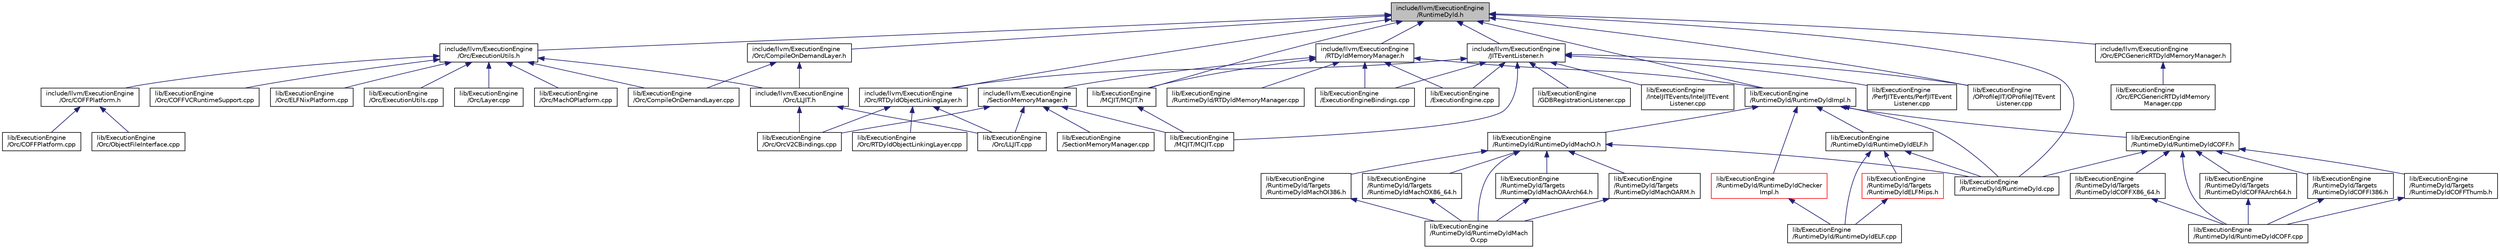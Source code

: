 digraph "include/llvm/ExecutionEngine/RuntimeDyld.h"
{
 // LATEX_PDF_SIZE
  bgcolor="transparent";
  edge [fontname="Helvetica",fontsize="10",labelfontname="Helvetica",labelfontsize="10"];
  node [fontname="Helvetica",fontsize="10",shape=record];
  Node1 [label="include/llvm/ExecutionEngine\l/RuntimeDyld.h",height=0.2,width=0.4,color="black", fillcolor="grey75", style="filled", fontcolor="black",tooltip=" "];
  Node1 -> Node2 [dir="back",color="midnightblue",fontsize="10",style="solid",fontname="Helvetica"];
  Node2 [label="include/llvm/ExecutionEngine\l/JITEventListener.h",height=0.2,width=0.4,color="black",URL="$JITEventListener_8h.html",tooltip=" "];
  Node2 -> Node3 [dir="back",color="midnightblue",fontsize="10",style="solid",fontname="Helvetica"];
  Node3 [label="include/llvm/ExecutionEngine\l/Orc/RTDyldObjectLinkingLayer.h",height=0.2,width=0.4,color="black",URL="$RTDyldObjectLinkingLayer_8h.html",tooltip=" "];
  Node3 -> Node4 [dir="back",color="midnightblue",fontsize="10",style="solid",fontname="Helvetica"];
  Node4 [label="lib/ExecutionEngine\l/Orc/LLJIT.cpp",height=0.2,width=0.4,color="black",URL="$LLJIT_8cpp.html",tooltip=" "];
  Node3 -> Node5 [dir="back",color="midnightblue",fontsize="10",style="solid",fontname="Helvetica"];
  Node5 [label="lib/ExecutionEngine\l/Orc/OrcV2CBindings.cpp",height=0.2,width=0.4,color="black",URL="$OrcV2CBindings_8cpp.html",tooltip=" "];
  Node3 -> Node6 [dir="back",color="midnightblue",fontsize="10",style="solid",fontname="Helvetica"];
  Node6 [label="lib/ExecutionEngine\l/Orc/RTDyldObjectLinkingLayer.cpp",height=0.2,width=0.4,color="black",URL="$RTDyldObjectLinkingLayer_8cpp.html",tooltip=" "];
  Node2 -> Node7 [dir="back",color="midnightblue",fontsize="10",style="solid",fontname="Helvetica"];
  Node7 [label="lib/ExecutionEngine\l/ExecutionEngine.cpp",height=0.2,width=0.4,color="black",URL="$ExecutionEngine_8cpp.html",tooltip=" "];
  Node2 -> Node8 [dir="back",color="midnightblue",fontsize="10",style="solid",fontname="Helvetica"];
  Node8 [label="lib/ExecutionEngine\l/ExecutionEngineBindings.cpp",height=0.2,width=0.4,color="black",URL="$ExecutionEngineBindings_8cpp.html",tooltip=" "];
  Node2 -> Node9 [dir="back",color="midnightblue",fontsize="10",style="solid",fontname="Helvetica"];
  Node9 [label="lib/ExecutionEngine\l/GDBRegistrationListener.cpp",height=0.2,width=0.4,color="black",URL="$GDBRegistrationListener_8cpp.html",tooltip=" "];
  Node2 -> Node10 [dir="back",color="midnightblue",fontsize="10",style="solid",fontname="Helvetica"];
  Node10 [label="lib/ExecutionEngine\l/IntelJITEvents/IntelJITEvent\lListener.cpp",height=0.2,width=0.4,color="black",URL="$IntelJITEventListener_8cpp.html",tooltip=" "];
  Node2 -> Node11 [dir="back",color="midnightblue",fontsize="10",style="solid",fontname="Helvetica"];
  Node11 [label="lib/ExecutionEngine\l/MCJIT/MCJIT.cpp",height=0.2,width=0.4,color="black",URL="$MCJIT_8cpp.html",tooltip=" "];
  Node2 -> Node12 [dir="back",color="midnightblue",fontsize="10",style="solid",fontname="Helvetica"];
  Node12 [label="lib/ExecutionEngine\l/OProfileJIT/OProfileJITEvent\lListener.cpp",height=0.2,width=0.4,color="black",URL="$OProfileJITEventListener_8cpp.html",tooltip=" "];
  Node2 -> Node13 [dir="back",color="midnightblue",fontsize="10",style="solid",fontname="Helvetica"];
  Node13 [label="lib/ExecutionEngine\l/PerfJITEvents/PerfJITEvent\lListener.cpp",height=0.2,width=0.4,color="black",URL="$PerfJITEventListener_8cpp.html",tooltip=" "];
  Node1 -> Node14 [dir="back",color="midnightblue",fontsize="10",style="solid",fontname="Helvetica"];
  Node14 [label="include/llvm/ExecutionEngine\l/Orc/CompileOnDemandLayer.h",height=0.2,width=0.4,color="black",URL="$CompileOnDemandLayer_8h.html",tooltip=" "];
  Node14 -> Node15 [dir="back",color="midnightblue",fontsize="10",style="solid",fontname="Helvetica"];
  Node15 [label="include/llvm/ExecutionEngine\l/Orc/LLJIT.h",height=0.2,width=0.4,color="black",URL="$ExecutionEngine_2Orc_2LLJIT_8h.html",tooltip=" "];
  Node15 -> Node4 [dir="back",color="midnightblue",fontsize="10",style="solid",fontname="Helvetica"];
  Node15 -> Node5 [dir="back",color="midnightblue",fontsize="10",style="solid",fontname="Helvetica"];
  Node14 -> Node16 [dir="back",color="midnightblue",fontsize="10",style="solid",fontname="Helvetica"];
  Node16 [label="lib/ExecutionEngine\l/Orc/CompileOnDemandLayer.cpp",height=0.2,width=0.4,color="black",URL="$CompileOnDemandLayer_8cpp.html",tooltip=" "];
  Node1 -> Node17 [dir="back",color="midnightblue",fontsize="10",style="solid",fontname="Helvetica"];
  Node17 [label="include/llvm/ExecutionEngine\l/Orc/EPCGenericRTDyldMemoryManager.h",height=0.2,width=0.4,color="black",URL="$EPCGenericRTDyldMemoryManager_8h.html",tooltip=" "];
  Node17 -> Node18 [dir="back",color="midnightblue",fontsize="10",style="solid",fontname="Helvetica"];
  Node18 [label="lib/ExecutionEngine\l/Orc/EPCGenericRTDyldMemory\lManager.cpp",height=0.2,width=0.4,color="black",URL="$EPCGenericRTDyldMemoryManager_8cpp.html",tooltip=" "];
  Node1 -> Node19 [dir="back",color="midnightblue",fontsize="10",style="solid",fontname="Helvetica"];
  Node19 [label="include/llvm/ExecutionEngine\l/Orc/ExecutionUtils.h",height=0.2,width=0.4,color="black",URL="$ExecutionUtils_8h.html",tooltip=" "];
  Node19 -> Node20 [dir="back",color="midnightblue",fontsize="10",style="solid",fontname="Helvetica"];
  Node20 [label="include/llvm/ExecutionEngine\l/Orc/COFFPlatform.h",height=0.2,width=0.4,color="black",URL="$COFFPlatform_8h.html",tooltip=" "];
  Node20 -> Node21 [dir="back",color="midnightblue",fontsize="10",style="solid",fontname="Helvetica"];
  Node21 [label="lib/ExecutionEngine\l/Orc/COFFPlatform.cpp",height=0.2,width=0.4,color="black",URL="$COFFPlatform_8cpp.html",tooltip=" "];
  Node20 -> Node22 [dir="back",color="midnightblue",fontsize="10",style="solid",fontname="Helvetica"];
  Node22 [label="lib/ExecutionEngine\l/Orc/ObjectFileInterface.cpp",height=0.2,width=0.4,color="black",URL="$ObjectFileInterface_8cpp.html",tooltip=" "];
  Node19 -> Node15 [dir="back",color="midnightblue",fontsize="10",style="solid",fontname="Helvetica"];
  Node19 -> Node23 [dir="back",color="midnightblue",fontsize="10",style="solid",fontname="Helvetica"];
  Node23 [label="lib/ExecutionEngine\l/Orc/COFFVCRuntimeSupport.cpp",height=0.2,width=0.4,color="black",URL="$COFFVCRuntimeSupport_8cpp.html",tooltip=" "];
  Node19 -> Node16 [dir="back",color="midnightblue",fontsize="10",style="solid",fontname="Helvetica"];
  Node19 -> Node24 [dir="back",color="midnightblue",fontsize="10",style="solid",fontname="Helvetica"];
  Node24 [label="lib/ExecutionEngine\l/Orc/ELFNixPlatform.cpp",height=0.2,width=0.4,color="black",URL="$ELFNixPlatform_8cpp.html",tooltip=" "];
  Node19 -> Node25 [dir="back",color="midnightblue",fontsize="10",style="solid",fontname="Helvetica"];
  Node25 [label="lib/ExecutionEngine\l/Orc/ExecutionUtils.cpp",height=0.2,width=0.4,color="black",URL="$ExecutionUtils_8cpp.html",tooltip=" "];
  Node19 -> Node26 [dir="back",color="midnightblue",fontsize="10",style="solid",fontname="Helvetica"];
  Node26 [label="lib/ExecutionEngine\l/Orc/Layer.cpp",height=0.2,width=0.4,color="black",URL="$Layer_8cpp.html",tooltip=" "];
  Node19 -> Node27 [dir="back",color="midnightblue",fontsize="10",style="solid",fontname="Helvetica"];
  Node27 [label="lib/ExecutionEngine\l/Orc/MachOPlatform.cpp",height=0.2,width=0.4,color="black",URL="$MachOPlatform_8cpp.html",tooltip=" "];
  Node1 -> Node3 [dir="back",color="midnightblue",fontsize="10",style="solid",fontname="Helvetica"];
  Node1 -> Node28 [dir="back",color="midnightblue",fontsize="10",style="solid",fontname="Helvetica"];
  Node28 [label="include/llvm/ExecutionEngine\l/RTDyldMemoryManager.h",height=0.2,width=0.4,color="black",URL="$RTDyldMemoryManager_8h.html",tooltip=" "];
  Node28 -> Node29 [dir="back",color="midnightblue",fontsize="10",style="solid",fontname="Helvetica"];
  Node29 [label="include/llvm/ExecutionEngine\l/SectionMemoryManager.h",height=0.2,width=0.4,color="black",URL="$SectionMemoryManager_8h.html",tooltip=" "];
  Node29 -> Node11 [dir="back",color="midnightblue",fontsize="10",style="solid",fontname="Helvetica"];
  Node29 -> Node4 [dir="back",color="midnightblue",fontsize="10",style="solid",fontname="Helvetica"];
  Node29 -> Node5 [dir="back",color="midnightblue",fontsize="10",style="solid",fontname="Helvetica"];
  Node29 -> Node30 [dir="back",color="midnightblue",fontsize="10",style="solid",fontname="Helvetica"];
  Node30 [label="lib/ExecutionEngine\l/SectionMemoryManager.cpp",height=0.2,width=0.4,color="black",URL="$SectionMemoryManager_8cpp.html",tooltip=" "];
  Node28 -> Node7 [dir="back",color="midnightblue",fontsize="10",style="solid",fontname="Helvetica"];
  Node28 -> Node8 [dir="back",color="midnightblue",fontsize="10",style="solid",fontname="Helvetica"];
  Node28 -> Node31 [dir="back",color="midnightblue",fontsize="10",style="solid",fontname="Helvetica"];
  Node31 [label="lib/ExecutionEngine\l/MCJIT/MCJIT.h",height=0.2,width=0.4,color="black",URL="$lib_2ExecutionEngine_2MCJIT_2MCJIT_8h.html",tooltip=" "];
  Node31 -> Node11 [dir="back",color="midnightblue",fontsize="10",style="solid",fontname="Helvetica"];
  Node28 -> Node32 [dir="back",color="midnightblue",fontsize="10",style="solid",fontname="Helvetica"];
  Node32 [label="lib/ExecutionEngine\l/RuntimeDyld/RTDyldMemoryManager.cpp",height=0.2,width=0.4,color="black",URL="$RTDyldMemoryManager_8cpp.html",tooltip=" "];
  Node28 -> Node33 [dir="back",color="midnightblue",fontsize="10",style="solid",fontname="Helvetica"];
  Node33 [label="lib/ExecutionEngine\l/RuntimeDyld/RuntimeDyldImpl.h",height=0.2,width=0.4,color="black",URL="$RuntimeDyldImpl_8h.html",tooltip=" "];
  Node33 -> Node34 [dir="back",color="midnightblue",fontsize="10",style="solid",fontname="Helvetica"];
  Node34 [label="lib/ExecutionEngine\l/RuntimeDyld/RuntimeDyldCOFF.h",height=0.2,width=0.4,color="black",URL="$RuntimeDyldCOFF_8h.html",tooltip=" "];
  Node34 -> Node35 [dir="back",color="midnightblue",fontsize="10",style="solid",fontname="Helvetica"];
  Node35 [label="lib/ExecutionEngine\l/RuntimeDyld/RuntimeDyld.cpp",height=0.2,width=0.4,color="black",URL="$RuntimeDyld_8cpp.html",tooltip=" "];
  Node34 -> Node36 [dir="back",color="midnightblue",fontsize="10",style="solid",fontname="Helvetica"];
  Node36 [label="lib/ExecutionEngine\l/RuntimeDyld/RuntimeDyldCOFF.cpp",height=0.2,width=0.4,color="black",URL="$RuntimeDyldCOFF_8cpp.html",tooltip=" "];
  Node34 -> Node37 [dir="back",color="midnightblue",fontsize="10",style="solid",fontname="Helvetica"];
  Node37 [label="lib/ExecutionEngine\l/RuntimeDyld/Targets\l/RuntimeDyldCOFFAArch64.h",height=0.2,width=0.4,color="black",URL="$RuntimeDyldCOFFAArch64_8h.html",tooltip=" "];
  Node37 -> Node36 [dir="back",color="midnightblue",fontsize="10",style="solid",fontname="Helvetica"];
  Node34 -> Node38 [dir="back",color="midnightblue",fontsize="10",style="solid",fontname="Helvetica"];
  Node38 [label="lib/ExecutionEngine\l/RuntimeDyld/Targets\l/RuntimeDyldCOFFI386.h",height=0.2,width=0.4,color="black",URL="$RuntimeDyldCOFFI386_8h.html",tooltip=" "];
  Node38 -> Node36 [dir="back",color="midnightblue",fontsize="10",style="solid",fontname="Helvetica"];
  Node34 -> Node39 [dir="back",color="midnightblue",fontsize="10",style="solid",fontname="Helvetica"];
  Node39 [label="lib/ExecutionEngine\l/RuntimeDyld/Targets\l/RuntimeDyldCOFFThumb.h",height=0.2,width=0.4,color="black",URL="$RuntimeDyldCOFFThumb_8h.html",tooltip=" "];
  Node39 -> Node36 [dir="back",color="midnightblue",fontsize="10",style="solid",fontname="Helvetica"];
  Node34 -> Node40 [dir="back",color="midnightblue",fontsize="10",style="solid",fontname="Helvetica"];
  Node40 [label="lib/ExecutionEngine\l/RuntimeDyld/Targets\l/RuntimeDyldCOFFX86_64.h",height=0.2,width=0.4,color="black",URL="$RuntimeDyldCOFFX86__64_8h.html",tooltip=" "];
  Node40 -> Node36 [dir="back",color="midnightblue",fontsize="10",style="solid",fontname="Helvetica"];
  Node33 -> Node41 [dir="back",color="midnightblue",fontsize="10",style="solid",fontname="Helvetica"];
  Node41 [label="lib/ExecutionEngine\l/RuntimeDyld/RuntimeDyldELF.h",height=0.2,width=0.4,color="black",URL="$RuntimeDyldELF_8h.html",tooltip=" "];
  Node41 -> Node35 [dir="back",color="midnightblue",fontsize="10",style="solid",fontname="Helvetica"];
  Node41 -> Node42 [dir="back",color="midnightblue",fontsize="10",style="solid",fontname="Helvetica"];
  Node42 [label="lib/ExecutionEngine\l/RuntimeDyld/RuntimeDyldELF.cpp",height=0.2,width=0.4,color="black",URL="$RuntimeDyldELF_8cpp.html",tooltip=" "];
  Node41 -> Node43 [dir="back",color="midnightblue",fontsize="10",style="solid",fontname="Helvetica"];
  Node43 [label="lib/ExecutionEngine\l/RuntimeDyld/Targets\l/RuntimeDyldELFMips.h",height=0.2,width=0.4,color="red",URL="$RuntimeDyldELFMips_8h.html",tooltip=" "];
  Node43 -> Node42 [dir="back",color="midnightblue",fontsize="10",style="solid",fontname="Helvetica"];
  Node33 -> Node35 [dir="back",color="midnightblue",fontsize="10",style="solid",fontname="Helvetica"];
  Node33 -> Node45 [dir="back",color="midnightblue",fontsize="10",style="solid",fontname="Helvetica"];
  Node45 [label="lib/ExecutionEngine\l/RuntimeDyld/RuntimeDyldMachO.h",height=0.2,width=0.4,color="black",URL="$RuntimeDyldMachO_8h.html",tooltip=" "];
  Node45 -> Node35 [dir="back",color="midnightblue",fontsize="10",style="solid",fontname="Helvetica"];
  Node45 -> Node46 [dir="back",color="midnightblue",fontsize="10",style="solid",fontname="Helvetica"];
  Node46 [label="lib/ExecutionEngine\l/RuntimeDyld/RuntimeDyldMach\lO.cpp",height=0.2,width=0.4,color="black",URL="$RuntimeDyldMachO_8cpp.html",tooltip=" "];
  Node45 -> Node47 [dir="back",color="midnightblue",fontsize="10",style="solid",fontname="Helvetica"];
  Node47 [label="lib/ExecutionEngine\l/RuntimeDyld/Targets\l/RuntimeDyldMachOAArch64.h",height=0.2,width=0.4,color="black",URL="$RuntimeDyldMachOAArch64_8h.html",tooltip=" "];
  Node47 -> Node46 [dir="back",color="midnightblue",fontsize="10",style="solid",fontname="Helvetica"];
  Node45 -> Node48 [dir="back",color="midnightblue",fontsize="10",style="solid",fontname="Helvetica"];
  Node48 [label="lib/ExecutionEngine\l/RuntimeDyld/Targets\l/RuntimeDyldMachOARM.h",height=0.2,width=0.4,color="black",URL="$RuntimeDyldMachOARM_8h.html",tooltip=" "];
  Node48 -> Node46 [dir="back",color="midnightblue",fontsize="10",style="solid",fontname="Helvetica"];
  Node45 -> Node49 [dir="back",color="midnightblue",fontsize="10",style="solid",fontname="Helvetica"];
  Node49 [label="lib/ExecutionEngine\l/RuntimeDyld/Targets\l/RuntimeDyldMachOI386.h",height=0.2,width=0.4,color="black",URL="$RuntimeDyldMachOI386_8h.html",tooltip=" "];
  Node49 -> Node46 [dir="back",color="midnightblue",fontsize="10",style="solid",fontname="Helvetica"];
  Node45 -> Node50 [dir="back",color="midnightblue",fontsize="10",style="solid",fontname="Helvetica"];
  Node50 [label="lib/ExecutionEngine\l/RuntimeDyld/Targets\l/RuntimeDyldMachOX86_64.h",height=0.2,width=0.4,color="black",URL="$RuntimeDyldMachOX86__64_8h.html",tooltip=" "];
  Node50 -> Node46 [dir="back",color="midnightblue",fontsize="10",style="solid",fontname="Helvetica"];
  Node33 -> Node51 [dir="back",color="midnightblue",fontsize="10",style="solid",fontname="Helvetica"];
  Node51 [label="lib/ExecutionEngine\l/RuntimeDyld/RuntimeDyldChecker\lImpl.h",height=0.2,width=0.4,color="red",URL="$RuntimeDyldCheckerImpl_8h.html",tooltip=" "];
  Node51 -> Node42 [dir="back",color="midnightblue",fontsize="10",style="solid",fontname="Helvetica"];
  Node1 -> Node31 [dir="back",color="midnightblue",fontsize="10",style="solid",fontname="Helvetica"];
  Node1 -> Node12 [dir="back",color="midnightblue",fontsize="10",style="solid",fontname="Helvetica"];
  Node1 -> Node35 [dir="back",color="midnightblue",fontsize="10",style="solid",fontname="Helvetica"];
  Node1 -> Node33 [dir="back",color="midnightblue",fontsize="10",style="solid",fontname="Helvetica"];
}
